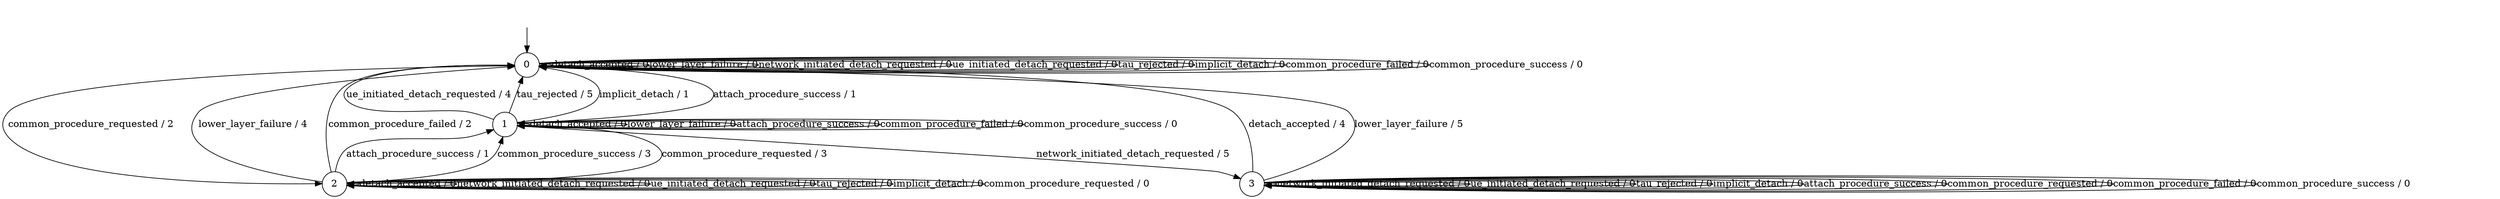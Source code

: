 digraph g {
__start0 [label="" shape="none"];

	s0 [shape="circle" label="0"];
	s1 [shape="circle" label="1"];
	s2 [shape="circle" label="2"];
	s3 [shape="circle" label="3"];
	s0 -> s0 [label="detach_accepted / 0"];
	s0 -> s0 [label="lower_layer_failure / 0"];
	s0 -> s0 [label="network_initiated_detach_requested / 0"];
	s0 -> s0 [label="ue_initiated_detach_requested / 0"];
	s0 -> s0 [label="tau_rejected / 0"];
	s0 -> s0 [label="implicit_detach / 0"];
	s0 -> s1 [label="attach_procedure_success / 1"];
	s0 -> s2 [label="common_procedure_requested / 2"];
	s0 -> s0 [label="common_procedure_failed / 0"];
	s0 -> s0 [label="common_procedure_success / 0"];
	s1 -> s1 [label="detach_accepted / 0"];
	s1 -> s1 [label="lower_layer_failure / 0"];
	s1 -> s3 [label="network_initiated_detach_requested / 5"];
	s1 -> s0 [label="ue_initiated_detach_requested / 4"];
	s1 -> s0 [label="tau_rejected / 5"];
	s1 -> s0 [label="implicit_detach / 1"];
	s1 -> s1 [label="attach_procedure_success / 0"];
	s1 -> s2 [label="common_procedure_requested / 3"];
	s1 -> s1 [label="common_procedure_failed / 0"];
	s1 -> s1 [label="common_procedure_success / 0"];
	s2 -> s2 [label="detach_accepted / 0"];
	s2 -> s0 [label="lower_layer_failure / 4"];
	s2 -> s2 [label="network_initiated_detach_requested / 0"];
	s2 -> s2 [label="ue_initiated_detach_requested / 0"];
	s2 -> s2 [label="tau_rejected / 0"];
	s2 -> s2 [label="implicit_detach / 0"];
	s2 -> s1 [label="attach_procedure_success / 1"];
	s2 -> s2 [label="common_procedure_requested / 0"];
	s2 -> s0 [label="common_procedure_failed / 2"];
	s2 -> s1 [label="common_procedure_success / 3"];
	s3 -> s0 [label="detach_accepted / 4"];
	s3 -> s0 [label="lower_layer_failure / 5"];
	s3 -> s3 [label="network_initiated_detach_requested / 0"];
	s3 -> s3 [label="ue_initiated_detach_requested / 0"];
	s3 -> s3 [label="tau_rejected / 0"];
	s3 -> s3 [label="implicit_detach / 0"];
	s3 -> s3 [label="attach_procedure_success / 0"];
	s3 -> s3 [label="common_procedure_requested / 0"];
	s3 -> s3 [label="common_procedure_failed / 0"];
	s3 -> s3 [label="common_procedure_success / 0"];

__start0 -> s0;
}
